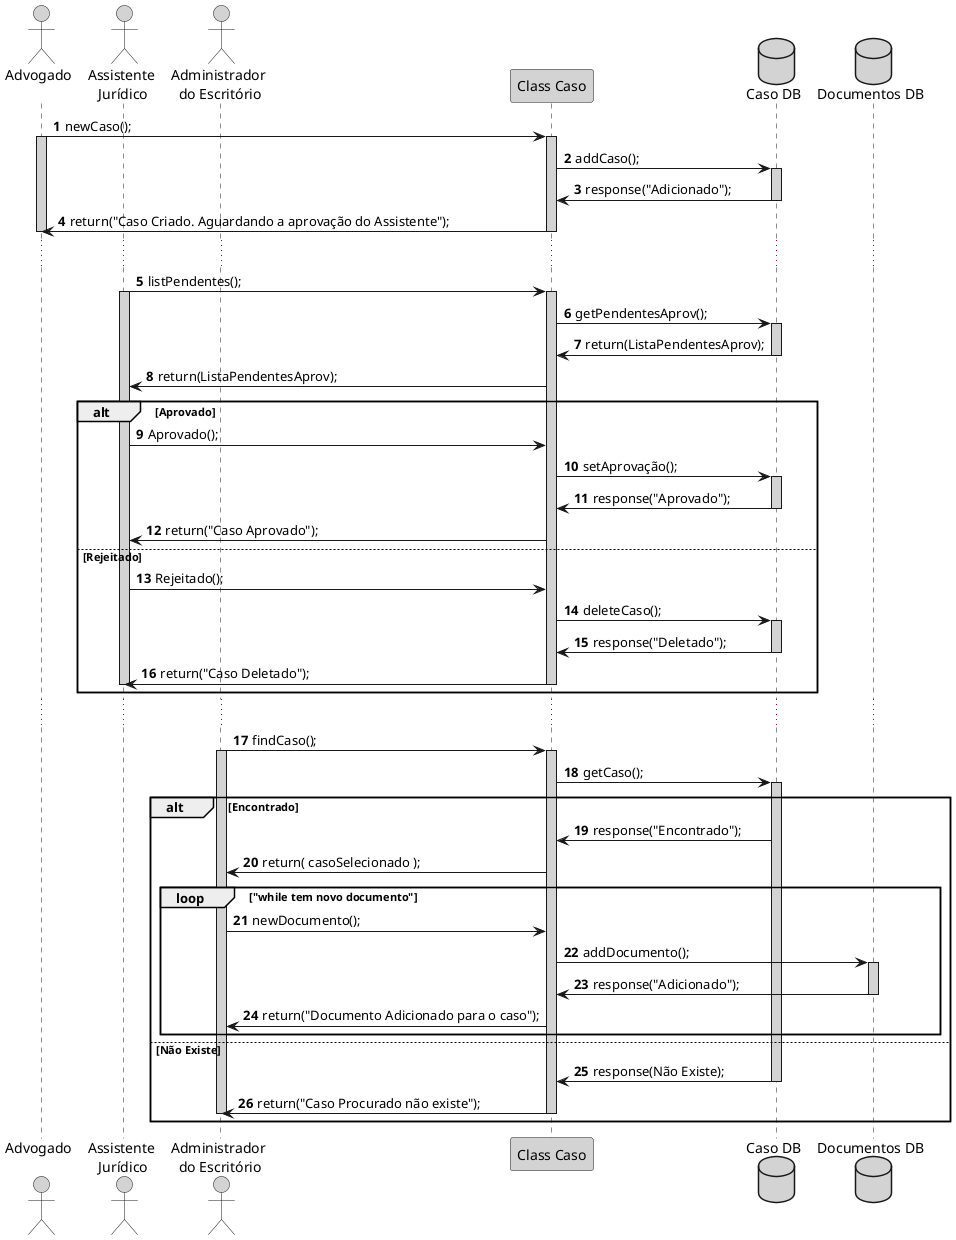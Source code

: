 @startuml

actor "Advogado\n" as ad #lightgrey
actor "Assistente\n Jurídico" as aj #lightgrey
actor "Administrador\n do Escritório" as ae #lightgrey

participant "Class Caso" as casoCL #lightgrey
database "Caso DB" as casoDB #lightgrey
database "Documentos DB" as docDB #lightgrey

autonumber
ad -> casoCL : newCaso();
activate ad  #lightgrey

activate casoCL  #lightgrey

casoCL -> casoDB : addCaso();
activate casoDB  #lightgrey
casoDB  -> casoCL : response("Adicionado");
deactivate casoDB  #lightgrey
casoCL  -> ad : return("Caso Criado. Aguardando a aprovação do Assistente");
deactivate casoCL  #lightgrey
deactivate ad

...

aj-> casoCL : listPendentes();
activate aj #lightgrey
activate casoCL  #lightgrey
casoCL -> casoDB :getPendentesAprov();
activate casoDB  #lightgrey
casoDB -> casoCL :return(ListaPendentesAprov);
deactivate casoDB  #lightgrey
casoCL  -> aj : return(ListaPendentesAprov);

alt Aprovado
    aj -> casoCL : Aprovado();
    casoCL -> casoDB :setAprovação();
    activate casoDB  #lightgrey
    casoDB  -> casoCL : response("Aprovado");
    deactivate casoDB  #lightgrey
    casoCL  -> aj : return("Caso Aprovado");
else Rejeitado
    aj -> casoCL : Rejeitado();
    casoCL -> casoDB :deleteCaso();
    activate casoDB  #lightgrey
    casoDB  -> casoCL : response("Deletado");
    deactivate casoDB  #lightgrey
    casoCL  -> aj : return("Caso Deletado");
    deactivate casoCL  #lightgrey
    deactivate aj #lightgrey
end

...

ae -> casoCL : findCaso();
activate ae #lightgrey
activate casoCL  #lightgrey
casoCL -> casoDB :getCaso();
activate casoDB  #lightgrey

alt Encontrado
    casoDB -> casoCL :response("Encontrado");

    casoCL  -> ae : return( casoSelecionado );
    loop "while tem novo documento"
        ae -> casoCL :newDocumento();
        casoCL  -> docDB :addDocumento();
        activate docDB  #lightgrey
        docDB -> casoCL :response("Adicionado");
        deactivate docDB  #lightgrey
        casoCL  -> ae : return("Documento Adicionado para o caso");
    end
else Não Existe
    casoDB -> casoCL :response(Não Existe);
    deactivate casoDB  #lightgrey
    casoCL  -> ae : return("Caso Procurado não existe");
    deactivate casoCL  #lightgrey
    deactivate ae #lightgrey
end

@enduml